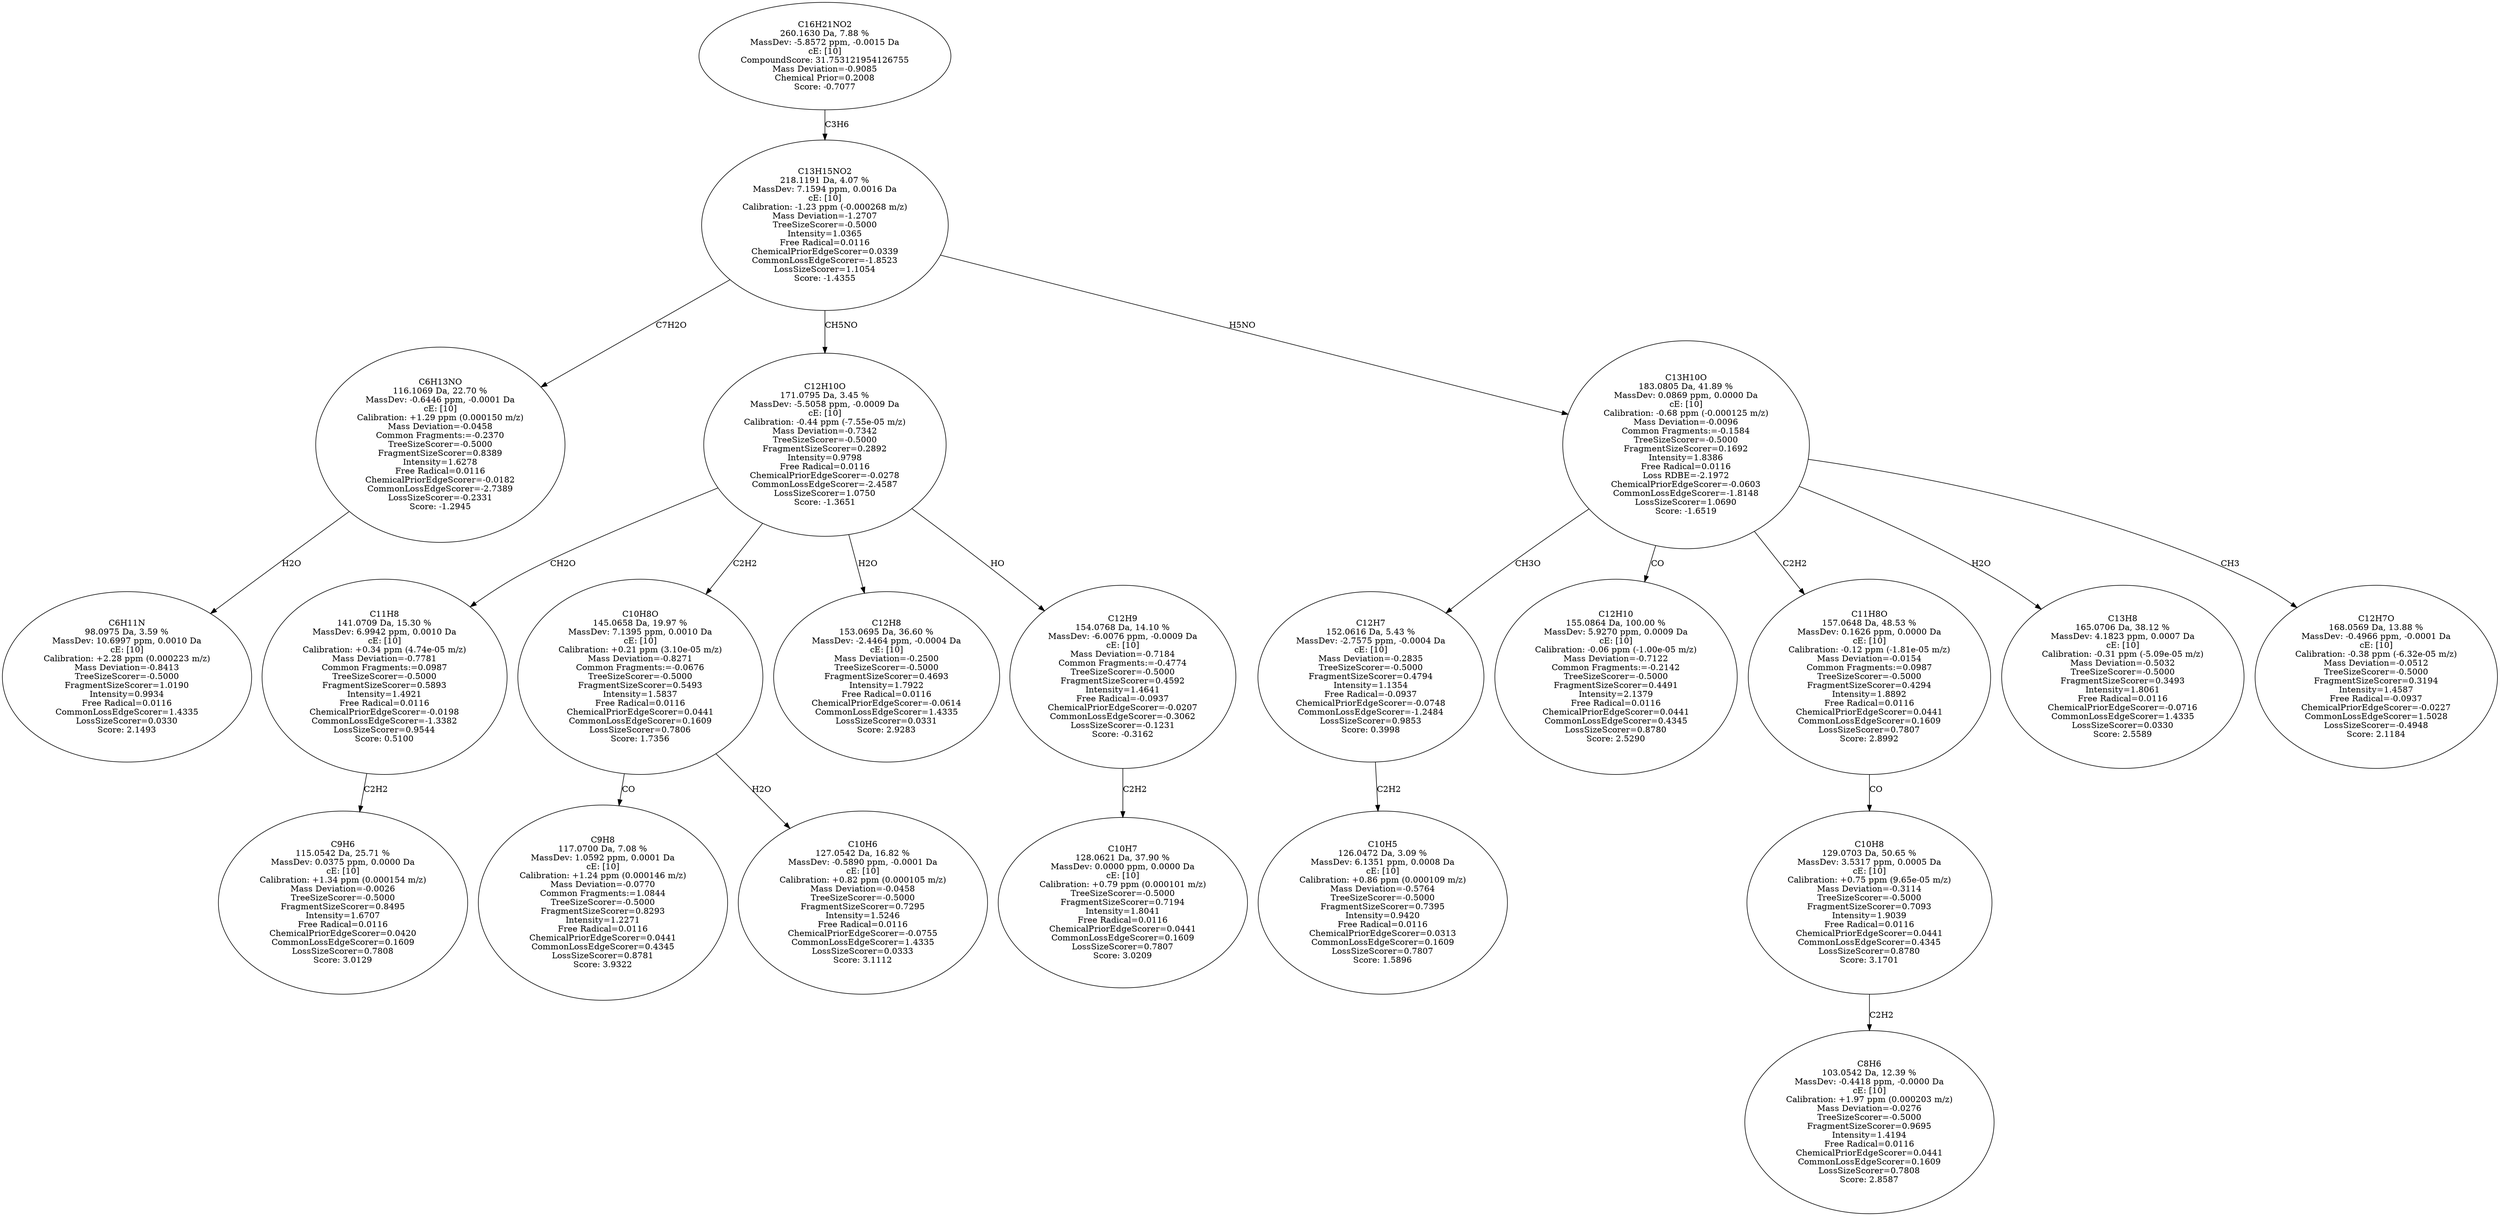 strict digraph {
v1 [label="C6H11N\n98.0975 Da, 3.59 %\nMassDev: 10.6997 ppm, 0.0010 Da\ncE: [10]\nCalibration: +2.28 ppm (0.000223 m/z)\nMass Deviation=-0.8413\nTreeSizeScorer=-0.5000\nFragmentSizeScorer=1.0190\nIntensity=0.9934\nFree Radical=0.0116\nCommonLossEdgeScorer=1.4335\nLossSizeScorer=0.0330\nScore: 2.1493"];
v2 [label="C6H13NO\n116.1069 Da, 22.70 %\nMassDev: -0.6446 ppm, -0.0001 Da\ncE: [10]\nCalibration: +1.29 ppm (0.000150 m/z)\nMass Deviation=-0.0458\nCommon Fragments:=-0.2370\nTreeSizeScorer=-0.5000\nFragmentSizeScorer=0.8389\nIntensity=1.6278\nFree Radical=0.0116\nChemicalPriorEdgeScorer=-0.0182\nCommonLossEdgeScorer=-2.7389\nLossSizeScorer=-0.2331\nScore: -1.2945"];
v3 [label="C9H6\n115.0542 Da, 25.71 %\nMassDev: 0.0375 ppm, 0.0000 Da\ncE: [10]\nCalibration: +1.34 ppm (0.000154 m/z)\nMass Deviation=-0.0026\nTreeSizeScorer=-0.5000\nFragmentSizeScorer=0.8495\nIntensity=1.6707\nFree Radical=0.0116\nChemicalPriorEdgeScorer=0.0420\nCommonLossEdgeScorer=0.1609\nLossSizeScorer=0.7808\nScore: 3.0129"];
v4 [label="C11H8\n141.0709 Da, 15.30 %\nMassDev: 6.9942 ppm, 0.0010 Da\ncE: [10]\nCalibration: +0.34 ppm (4.74e-05 m/z)\nMass Deviation=-0.7781\nCommon Fragments:=0.0987\nTreeSizeScorer=-0.5000\nFragmentSizeScorer=0.5893\nIntensity=1.4921\nFree Radical=0.0116\nChemicalPriorEdgeScorer=-0.0198\nCommonLossEdgeScorer=-1.3382\nLossSizeScorer=0.9544\nScore: 0.5100"];
v5 [label="C9H8\n117.0700 Da, 7.08 %\nMassDev: 1.0592 ppm, 0.0001 Da\ncE: [10]\nCalibration: +1.24 ppm (0.000146 m/z)\nMass Deviation=-0.0770\nCommon Fragments:=1.0844\nTreeSizeScorer=-0.5000\nFragmentSizeScorer=0.8293\nIntensity=1.2271\nFree Radical=0.0116\nChemicalPriorEdgeScorer=0.0441\nCommonLossEdgeScorer=0.4345\nLossSizeScorer=0.8781\nScore: 3.9322"];
v6 [label="C10H6\n127.0542 Da, 16.82 %\nMassDev: -0.5890 ppm, -0.0001 Da\ncE: [10]\nCalibration: +0.82 ppm (0.000105 m/z)\nMass Deviation=-0.0458\nTreeSizeScorer=-0.5000\nFragmentSizeScorer=0.7295\nIntensity=1.5246\nFree Radical=0.0116\nChemicalPriorEdgeScorer=-0.0755\nCommonLossEdgeScorer=1.4335\nLossSizeScorer=0.0333\nScore: 3.1112"];
v7 [label="C10H8O\n145.0658 Da, 19.97 %\nMassDev: 7.1395 ppm, 0.0010 Da\ncE: [10]\nCalibration: +0.21 ppm (3.10e-05 m/z)\nMass Deviation=-0.8271\nCommon Fragments:=-0.0676\nTreeSizeScorer=-0.5000\nFragmentSizeScorer=0.5493\nIntensity=1.5837\nFree Radical=0.0116\nChemicalPriorEdgeScorer=0.0441\nCommonLossEdgeScorer=0.1609\nLossSizeScorer=0.7806\nScore: 1.7356"];
v8 [label="C12H8\n153.0695 Da, 36.60 %\nMassDev: -2.4464 ppm, -0.0004 Da\ncE: [10]\nMass Deviation=-0.2500\nTreeSizeScorer=-0.5000\nFragmentSizeScorer=0.4693\nIntensity=1.7922\nFree Radical=0.0116\nChemicalPriorEdgeScorer=-0.0614\nCommonLossEdgeScorer=1.4335\nLossSizeScorer=0.0331\nScore: 2.9283"];
v9 [label="C10H7\n128.0621 Da, 37.90 %\nMassDev: 0.0000 ppm, 0.0000 Da\ncE: [10]\nCalibration: +0.79 ppm (0.000101 m/z)\nTreeSizeScorer=-0.5000\nFragmentSizeScorer=0.7194\nIntensity=1.8041\nFree Radical=0.0116\nChemicalPriorEdgeScorer=0.0441\nCommonLossEdgeScorer=0.1609\nLossSizeScorer=0.7807\nScore: 3.0209"];
v10 [label="C12H9\n154.0768 Da, 14.10 %\nMassDev: -6.0076 ppm, -0.0009 Da\ncE: [10]\nMass Deviation=-0.7184\nCommon Fragments:=-0.4774\nTreeSizeScorer=-0.5000\nFragmentSizeScorer=0.4592\nIntensity=1.4641\nFree Radical=-0.0937\nChemicalPriorEdgeScorer=-0.0207\nCommonLossEdgeScorer=-0.3062\nLossSizeScorer=-0.1231\nScore: -0.3162"];
v11 [label="C12H10O\n171.0795 Da, 3.45 %\nMassDev: -5.5058 ppm, -0.0009 Da\ncE: [10]\nCalibration: -0.44 ppm (-7.55e-05 m/z)\nMass Deviation=-0.7342\nTreeSizeScorer=-0.5000\nFragmentSizeScorer=0.2892\nIntensity=0.9798\nFree Radical=0.0116\nChemicalPriorEdgeScorer=-0.0278\nCommonLossEdgeScorer=-2.4587\nLossSizeScorer=1.0750\nScore: -1.3651"];
v12 [label="C10H5\n126.0472 Da, 3.09 %\nMassDev: 6.1351 ppm, 0.0008 Da\ncE: [10]\nCalibration: +0.86 ppm (0.000109 m/z)\nMass Deviation=-0.5764\nTreeSizeScorer=-0.5000\nFragmentSizeScorer=0.7395\nIntensity=0.9420\nFree Radical=0.0116\nChemicalPriorEdgeScorer=0.0313\nCommonLossEdgeScorer=0.1609\nLossSizeScorer=0.7807\nScore: 1.5896"];
v13 [label="C12H7\n152.0616 Da, 5.43 %\nMassDev: -2.7575 ppm, -0.0004 Da\ncE: [10]\nMass Deviation=-0.2835\nTreeSizeScorer=-0.5000\nFragmentSizeScorer=0.4794\nIntensity=1.1354\nFree Radical=-0.0937\nChemicalPriorEdgeScorer=-0.0748\nCommonLossEdgeScorer=-1.2484\nLossSizeScorer=0.9853\nScore: 0.3998"];
v14 [label="C12H10\n155.0864 Da, 100.00 %\nMassDev: 5.9270 ppm, 0.0009 Da\ncE: [10]\nCalibration: -0.06 ppm (-1.00e-05 m/z)\nMass Deviation=-0.7122\nCommon Fragments:=-0.2142\nTreeSizeScorer=-0.5000\nFragmentSizeScorer=0.4491\nIntensity=2.1379\nFree Radical=0.0116\nChemicalPriorEdgeScorer=0.0441\nCommonLossEdgeScorer=0.4345\nLossSizeScorer=0.8780\nScore: 2.5290"];
v15 [label="C8H6\n103.0542 Da, 12.39 %\nMassDev: -0.4418 ppm, -0.0000 Da\ncE: [10]\nCalibration: +1.97 ppm (0.000203 m/z)\nMass Deviation=-0.0276\nTreeSizeScorer=-0.5000\nFragmentSizeScorer=0.9695\nIntensity=1.4194\nFree Radical=0.0116\nChemicalPriorEdgeScorer=0.0441\nCommonLossEdgeScorer=0.1609\nLossSizeScorer=0.7808\nScore: 2.8587"];
v16 [label="C10H8\n129.0703 Da, 50.65 %\nMassDev: 3.5317 ppm, 0.0005 Da\ncE: [10]\nCalibration: +0.75 ppm (9.65e-05 m/z)\nMass Deviation=-0.3114\nTreeSizeScorer=-0.5000\nFragmentSizeScorer=0.7093\nIntensity=1.9039\nFree Radical=0.0116\nChemicalPriorEdgeScorer=0.0441\nCommonLossEdgeScorer=0.4345\nLossSizeScorer=0.8780\nScore: 3.1701"];
v17 [label="C11H8O\n157.0648 Da, 48.53 %\nMassDev: 0.1626 ppm, 0.0000 Da\ncE: [10]\nCalibration: -0.12 ppm (-1.81e-05 m/z)\nMass Deviation=-0.0154\nCommon Fragments:=0.0987\nTreeSizeScorer=-0.5000\nFragmentSizeScorer=0.4294\nIntensity=1.8892\nFree Radical=0.0116\nChemicalPriorEdgeScorer=0.0441\nCommonLossEdgeScorer=0.1609\nLossSizeScorer=0.7807\nScore: 2.8992"];
v18 [label="C13H8\n165.0706 Da, 38.12 %\nMassDev: 4.1823 ppm, 0.0007 Da\ncE: [10]\nCalibration: -0.31 ppm (-5.09e-05 m/z)\nMass Deviation=-0.5032\nTreeSizeScorer=-0.5000\nFragmentSizeScorer=0.3493\nIntensity=1.8061\nFree Radical=0.0116\nChemicalPriorEdgeScorer=-0.0716\nCommonLossEdgeScorer=1.4335\nLossSizeScorer=0.0330\nScore: 2.5589"];
v19 [label="C12H7O\n168.0569 Da, 13.88 %\nMassDev: -0.4966 ppm, -0.0001 Da\ncE: [10]\nCalibration: -0.38 ppm (-6.32e-05 m/z)\nMass Deviation=-0.0512\nTreeSizeScorer=-0.5000\nFragmentSizeScorer=0.3194\nIntensity=1.4587\nFree Radical=-0.0937\nChemicalPriorEdgeScorer=-0.0227\nCommonLossEdgeScorer=1.5028\nLossSizeScorer=-0.4948\nScore: 2.1184"];
v20 [label="C13H10O\n183.0805 Da, 41.89 %\nMassDev: 0.0869 ppm, 0.0000 Da\ncE: [10]\nCalibration: -0.68 ppm (-0.000125 m/z)\nMass Deviation=-0.0096\nCommon Fragments:=-0.1584\nTreeSizeScorer=-0.5000\nFragmentSizeScorer=0.1692\nIntensity=1.8386\nFree Radical=0.0116\nLoss RDBE=-2.1972\nChemicalPriorEdgeScorer=-0.0603\nCommonLossEdgeScorer=-1.8148\nLossSizeScorer=1.0690\nScore: -1.6519"];
v21 [label="C13H15NO2\n218.1191 Da, 4.07 %\nMassDev: 7.1594 ppm, 0.0016 Da\ncE: [10]\nCalibration: -1.23 ppm (-0.000268 m/z)\nMass Deviation=-1.2707\nTreeSizeScorer=-0.5000\nIntensity=1.0365\nFree Radical=0.0116\nChemicalPriorEdgeScorer=0.0339\nCommonLossEdgeScorer=-1.8523\nLossSizeScorer=1.1054\nScore: -1.4355"];
v22 [label="C16H21NO2\n260.1630 Da, 7.88 %\nMassDev: -5.8572 ppm, -0.0015 Da\ncE: [10]\nCompoundScore: 31.753121954126755\nMass Deviation=-0.9085\nChemical Prior=0.2008\nScore: -0.7077"];
v2 -> v1 [label="H2O"];
v21 -> v2 [label="C7H2O"];
v4 -> v3 [label="C2H2"];
v11 -> v4 [label="CH2O"];
v7 -> v5 [label="CO"];
v7 -> v6 [label="H2O"];
v11 -> v7 [label="C2H2"];
v11 -> v8 [label="H2O"];
v10 -> v9 [label="C2H2"];
v11 -> v10 [label="HO"];
v21 -> v11 [label="CH5NO"];
v13 -> v12 [label="C2H2"];
v20 -> v13 [label="CH3O"];
v20 -> v14 [label="CO"];
v16 -> v15 [label="C2H2"];
v17 -> v16 [label="CO"];
v20 -> v17 [label="C2H2"];
v20 -> v18 [label="H2O"];
v20 -> v19 [label="CH3"];
v21 -> v20 [label="H5NO"];
v22 -> v21 [label="C3H6"];
}
